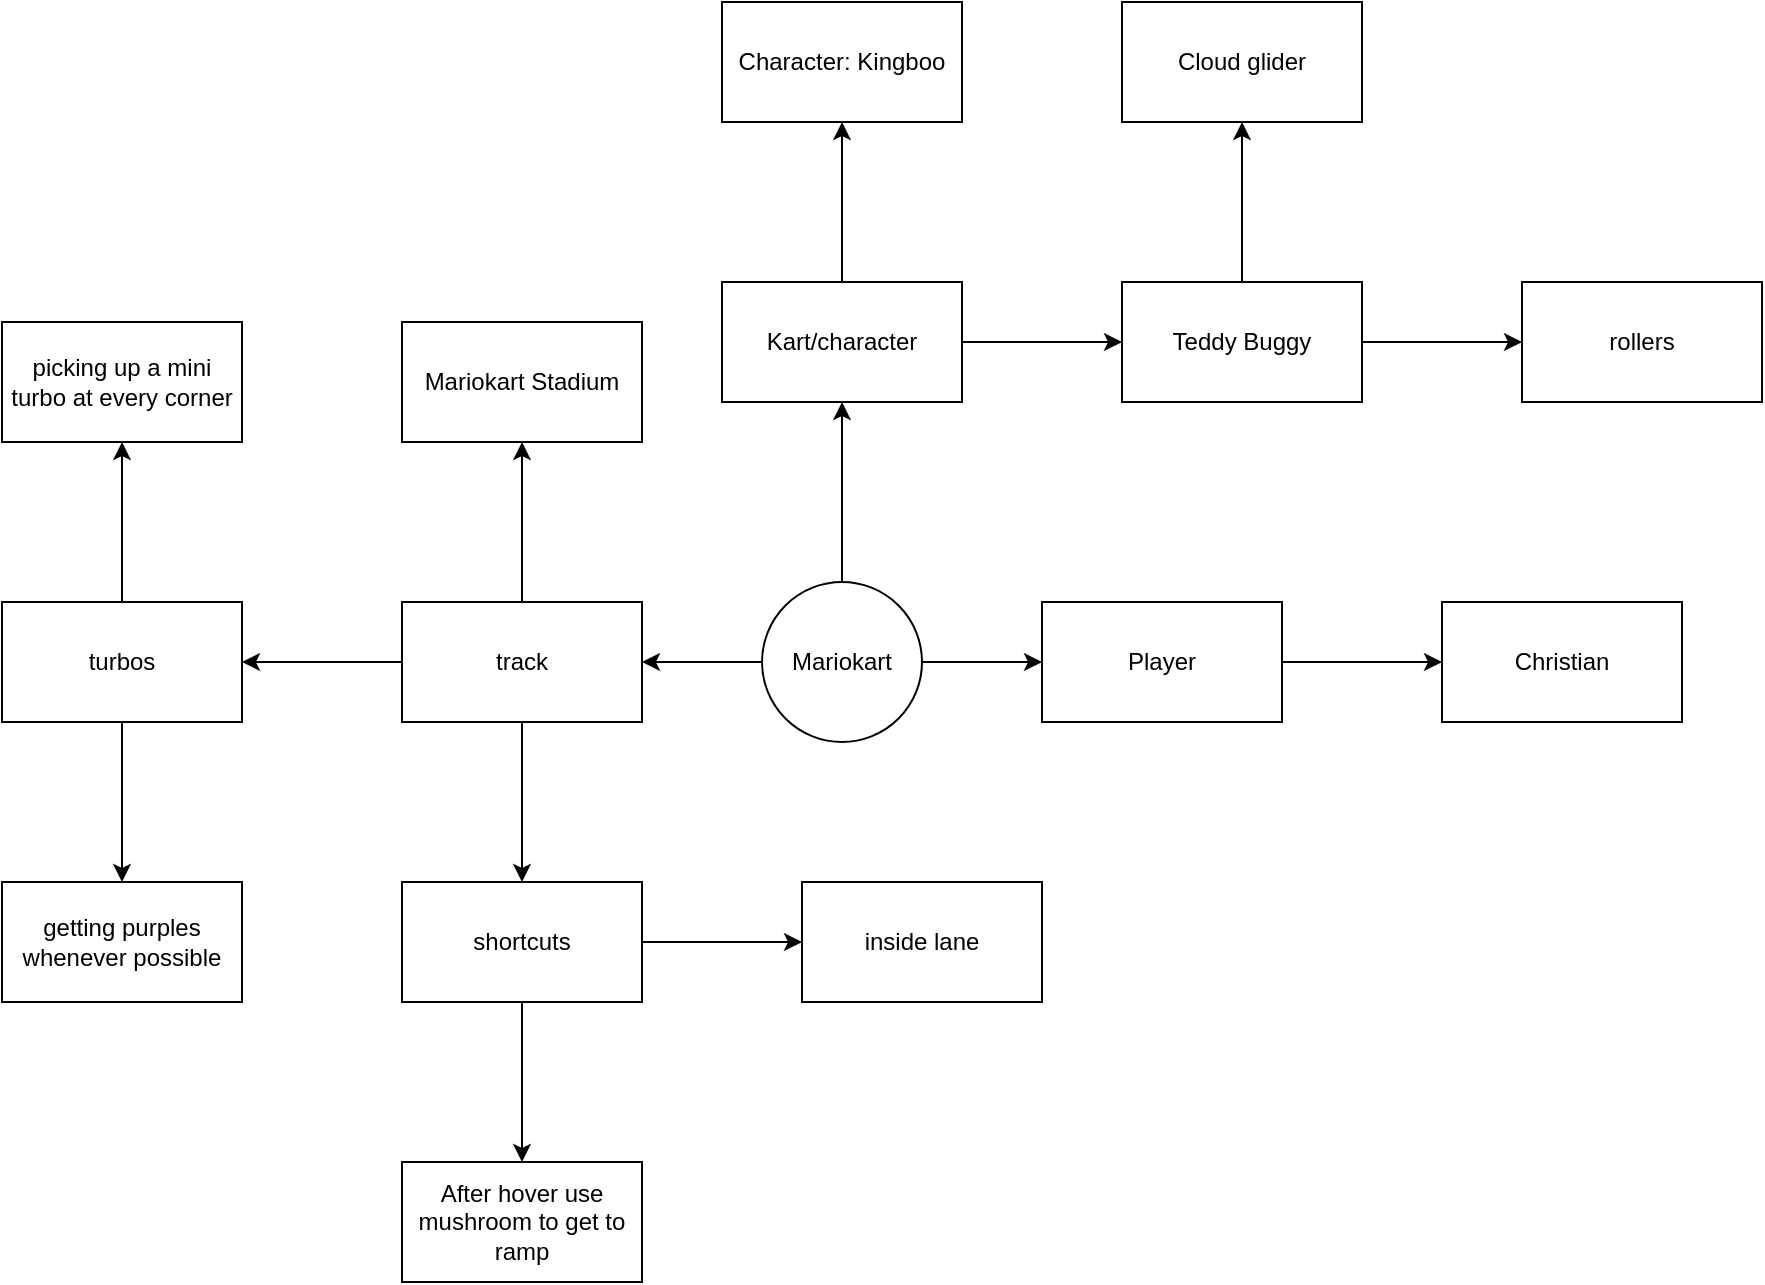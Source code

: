 <mxfile version="21.6.9" type="github">
  <diagram name="Page-1" id="z7tlp5MNKmR-hj781y9Z">
    <mxGraphModel dx="1984" dy="651" grid="1" gridSize="10" guides="1" tooltips="1" connect="1" arrows="1" fold="1" page="1" pageScale="1" pageWidth="850" pageHeight="1100" math="0" shadow="0">
      <root>
        <mxCell id="0" />
        <mxCell id="1" parent="0" />
        <mxCell id="0852eflS2hfQD-Prbfcp-5" value="" style="edgeStyle=orthogonalEdgeStyle;rounded=0;orthogonalLoop=1;jettySize=auto;html=1;" edge="1" parent="1" source="0852eflS2hfQD-Prbfcp-1" target="0852eflS2hfQD-Prbfcp-4">
          <mxGeometry relative="1" as="geometry" />
        </mxCell>
        <mxCell id="0852eflS2hfQD-Prbfcp-15" value="" style="edgeStyle=orthogonalEdgeStyle;rounded=0;orthogonalLoop=1;jettySize=auto;html=1;" edge="1" parent="1" source="0852eflS2hfQD-Prbfcp-1" target="0852eflS2hfQD-Prbfcp-14">
          <mxGeometry relative="1" as="geometry" />
        </mxCell>
        <mxCell id="0852eflS2hfQD-Prbfcp-31" value="" style="edgeStyle=orthogonalEdgeStyle;rounded=0;orthogonalLoop=1;jettySize=auto;html=1;" edge="1" parent="1" source="0852eflS2hfQD-Prbfcp-1" target="0852eflS2hfQD-Prbfcp-30">
          <mxGeometry relative="1" as="geometry" />
        </mxCell>
        <mxCell id="0852eflS2hfQD-Prbfcp-1" value="Mariokart" style="ellipse;whiteSpace=wrap;html=1;aspect=fixed;" vertex="1" parent="1">
          <mxGeometry x="345" y="590" width="80" height="80" as="geometry" />
        </mxCell>
        <mxCell id="0852eflS2hfQD-Prbfcp-7" value="" style="edgeStyle=orthogonalEdgeStyle;rounded=0;orthogonalLoop=1;jettySize=auto;html=1;" edge="1" parent="1" source="0852eflS2hfQD-Prbfcp-4" target="0852eflS2hfQD-Prbfcp-6">
          <mxGeometry relative="1" as="geometry" />
        </mxCell>
        <mxCell id="0852eflS2hfQD-Prbfcp-9" value="" style="edgeStyle=orthogonalEdgeStyle;rounded=0;orthogonalLoop=1;jettySize=auto;html=1;" edge="1" parent="1" source="0852eflS2hfQD-Prbfcp-4" target="0852eflS2hfQD-Prbfcp-8">
          <mxGeometry relative="1" as="geometry" />
        </mxCell>
        <mxCell id="0852eflS2hfQD-Prbfcp-4" value="Kart/character" style="whiteSpace=wrap;html=1;" vertex="1" parent="1">
          <mxGeometry x="325" y="440" width="120" height="60" as="geometry" />
        </mxCell>
        <mxCell id="0852eflS2hfQD-Prbfcp-6" value="Character: Kingboo" style="whiteSpace=wrap;html=1;" vertex="1" parent="1">
          <mxGeometry x="325" y="300" width="120" height="60" as="geometry" />
        </mxCell>
        <mxCell id="0852eflS2hfQD-Prbfcp-11" value="" style="edgeStyle=orthogonalEdgeStyle;rounded=0;orthogonalLoop=1;jettySize=auto;html=1;" edge="1" parent="1" source="0852eflS2hfQD-Prbfcp-8" target="0852eflS2hfQD-Prbfcp-10">
          <mxGeometry relative="1" as="geometry" />
        </mxCell>
        <mxCell id="0852eflS2hfQD-Prbfcp-13" value="" style="edgeStyle=orthogonalEdgeStyle;rounded=0;orthogonalLoop=1;jettySize=auto;html=1;" edge="1" parent="1" source="0852eflS2hfQD-Prbfcp-8" target="0852eflS2hfQD-Prbfcp-12">
          <mxGeometry relative="1" as="geometry" />
        </mxCell>
        <mxCell id="0852eflS2hfQD-Prbfcp-8" value="Teddy Buggy" style="whiteSpace=wrap;html=1;" vertex="1" parent="1">
          <mxGeometry x="525" y="440" width="120" height="60" as="geometry" />
        </mxCell>
        <mxCell id="0852eflS2hfQD-Prbfcp-10" value="Cloud glider" style="whiteSpace=wrap;html=1;" vertex="1" parent="1">
          <mxGeometry x="525" y="300" width="120" height="60" as="geometry" />
        </mxCell>
        <mxCell id="0852eflS2hfQD-Prbfcp-12" value="rollers" style="whiteSpace=wrap;html=1;" vertex="1" parent="1">
          <mxGeometry x="725" y="440" width="120" height="60" as="geometry" />
        </mxCell>
        <mxCell id="0852eflS2hfQD-Prbfcp-17" value="" style="edgeStyle=orthogonalEdgeStyle;rounded=0;orthogonalLoop=1;jettySize=auto;html=1;" edge="1" parent="1" source="0852eflS2hfQD-Prbfcp-14" target="0852eflS2hfQD-Prbfcp-16">
          <mxGeometry relative="1" as="geometry" />
        </mxCell>
        <mxCell id="0852eflS2hfQD-Prbfcp-19" value="" style="edgeStyle=orthogonalEdgeStyle;rounded=0;orthogonalLoop=1;jettySize=auto;html=1;" edge="1" parent="1" source="0852eflS2hfQD-Prbfcp-14" target="0852eflS2hfQD-Prbfcp-18">
          <mxGeometry relative="1" as="geometry" />
        </mxCell>
        <mxCell id="0852eflS2hfQD-Prbfcp-25" value="" style="edgeStyle=orthogonalEdgeStyle;rounded=0;orthogonalLoop=1;jettySize=auto;html=1;" edge="1" parent="1" source="0852eflS2hfQD-Prbfcp-14" target="0852eflS2hfQD-Prbfcp-24">
          <mxGeometry relative="1" as="geometry" />
        </mxCell>
        <mxCell id="0852eflS2hfQD-Prbfcp-14" value="track" style="whiteSpace=wrap;html=1;" vertex="1" parent="1">
          <mxGeometry x="165" y="600" width="120" height="60" as="geometry" />
        </mxCell>
        <mxCell id="0852eflS2hfQD-Prbfcp-27" value="" style="edgeStyle=orthogonalEdgeStyle;rounded=0;orthogonalLoop=1;jettySize=auto;html=1;" edge="1" parent="1" source="0852eflS2hfQD-Prbfcp-16" target="0852eflS2hfQD-Prbfcp-26">
          <mxGeometry relative="1" as="geometry" />
        </mxCell>
        <mxCell id="0852eflS2hfQD-Prbfcp-29" value="" style="edgeStyle=orthogonalEdgeStyle;rounded=0;orthogonalLoop=1;jettySize=auto;html=1;" edge="1" parent="1" source="0852eflS2hfQD-Prbfcp-16" target="0852eflS2hfQD-Prbfcp-28">
          <mxGeometry relative="1" as="geometry" />
        </mxCell>
        <mxCell id="0852eflS2hfQD-Prbfcp-16" value="shortcuts" style="whiteSpace=wrap;html=1;" vertex="1" parent="1">
          <mxGeometry x="165" y="740" width="120" height="60" as="geometry" />
        </mxCell>
        <mxCell id="0852eflS2hfQD-Prbfcp-21" value="" style="edgeStyle=orthogonalEdgeStyle;rounded=0;orthogonalLoop=1;jettySize=auto;html=1;" edge="1" parent="1" source="0852eflS2hfQD-Prbfcp-18" target="0852eflS2hfQD-Prbfcp-20">
          <mxGeometry relative="1" as="geometry" />
        </mxCell>
        <mxCell id="0852eflS2hfQD-Prbfcp-23" value="" style="edgeStyle=orthogonalEdgeStyle;rounded=0;orthogonalLoop=1;jettySize=auto;html=1;" edge="1" parent="1" source="0852eflS2hfQD-Prbfcp-18" target="0852eflS2hfQD-Prbfcp-22">
          <mxGeometry relative="1" as="geometry" />
        </mxCell>
        <mxCell id="0852eflS2hfQD-Prbfcp-18" value="turbos" style="whiteSpace=wrap;html=1;" vertex="1" parent="1">
          <mxGeometry x="-35" y="600" width="120" height="60" as="geometry" />
        </mxCell>
        <mxCell id="0852eflS2hfQD-Prbfcp-20" value="getting purples whenever possible" style="whiteSpace=wrap;html=1;" vertex="1" parent="1">
          <mxGeometry x="-35" y="740" width="120" height="60" as="geometry" />
        </mxCell>
        <mxCell id="0852eflS2hfQD-Prbfcp-22" value="picking up a mini turbo at every corner" style="whiteSpace=wrap;html=1;" vertex="1" parent="1">
          <mxGeometry x="-35" y="460" width="120" height="60" as="geometry" />
        </mxCell>
        <mxCell id="0852eflS2hfQD-Prbfcp-24" value="Mariokart Stadium" style="whiteSpace=wrap;html=1;" vertex="1" parent="1">
          <mxGeometry x="165" y="460" width="120" height="60" as="geometry" />
        </mxCell>
        <mxCell id="0852eflS2hfQD-Prbfcp-26" value="After hover use mushroom to get to ramp" style="whiteSpace=wrap;html=1;" vertex="1" parent="1">
          <mxGeometry x="165" y="880" width="120" height="60" as="geometry" />
        </mxCell>
        <mxCell id="0852eflS2hfQD-Prbfcp-28" value="inside lane" style="whiteSpace=wrap;html=1;" vertex="1" parent="1">
          <mxGeometry x="365" y="740" width="120" height="60" as="geometry" />
        </mxCell>
        <mxCell id="0852eflS2hfQD-Prbfcp-33" value="" style="edgeStyle=orthogonalEdgeStyle;rounded=0;orthogonalLoop=1;jettySize=auto;html=1;" edge="1" parent="1" source="0852eflS2hfQD-Prbfcp-30" target="0852eflS2hfQD-Prbfcp-32">
          <mxGeometry relative="1" as="geometry" />
        </mxCell>
        <mxCell id="0852eflS2hfQD-Prbfcp-30" value="Player" style="whiteSpace=wrap;html=1;" vertex="1" parent="1">
          <mxGeometry x="485" y="600" width="120" height="60" as="geometry" />
        </mxCell>
        <mxCell id="0852eflS2hfQD-Prbfcp-32" value="Christian" style="whiteSpace=wrap;html=1;" vertex="1" parent="1">
          <mxGeometry x="685" y="600" width="120" height="60" as="geometry" />
        </mxCell>
      </root>
    </mxGraphModel>
  </diagram>
</mxfile>
